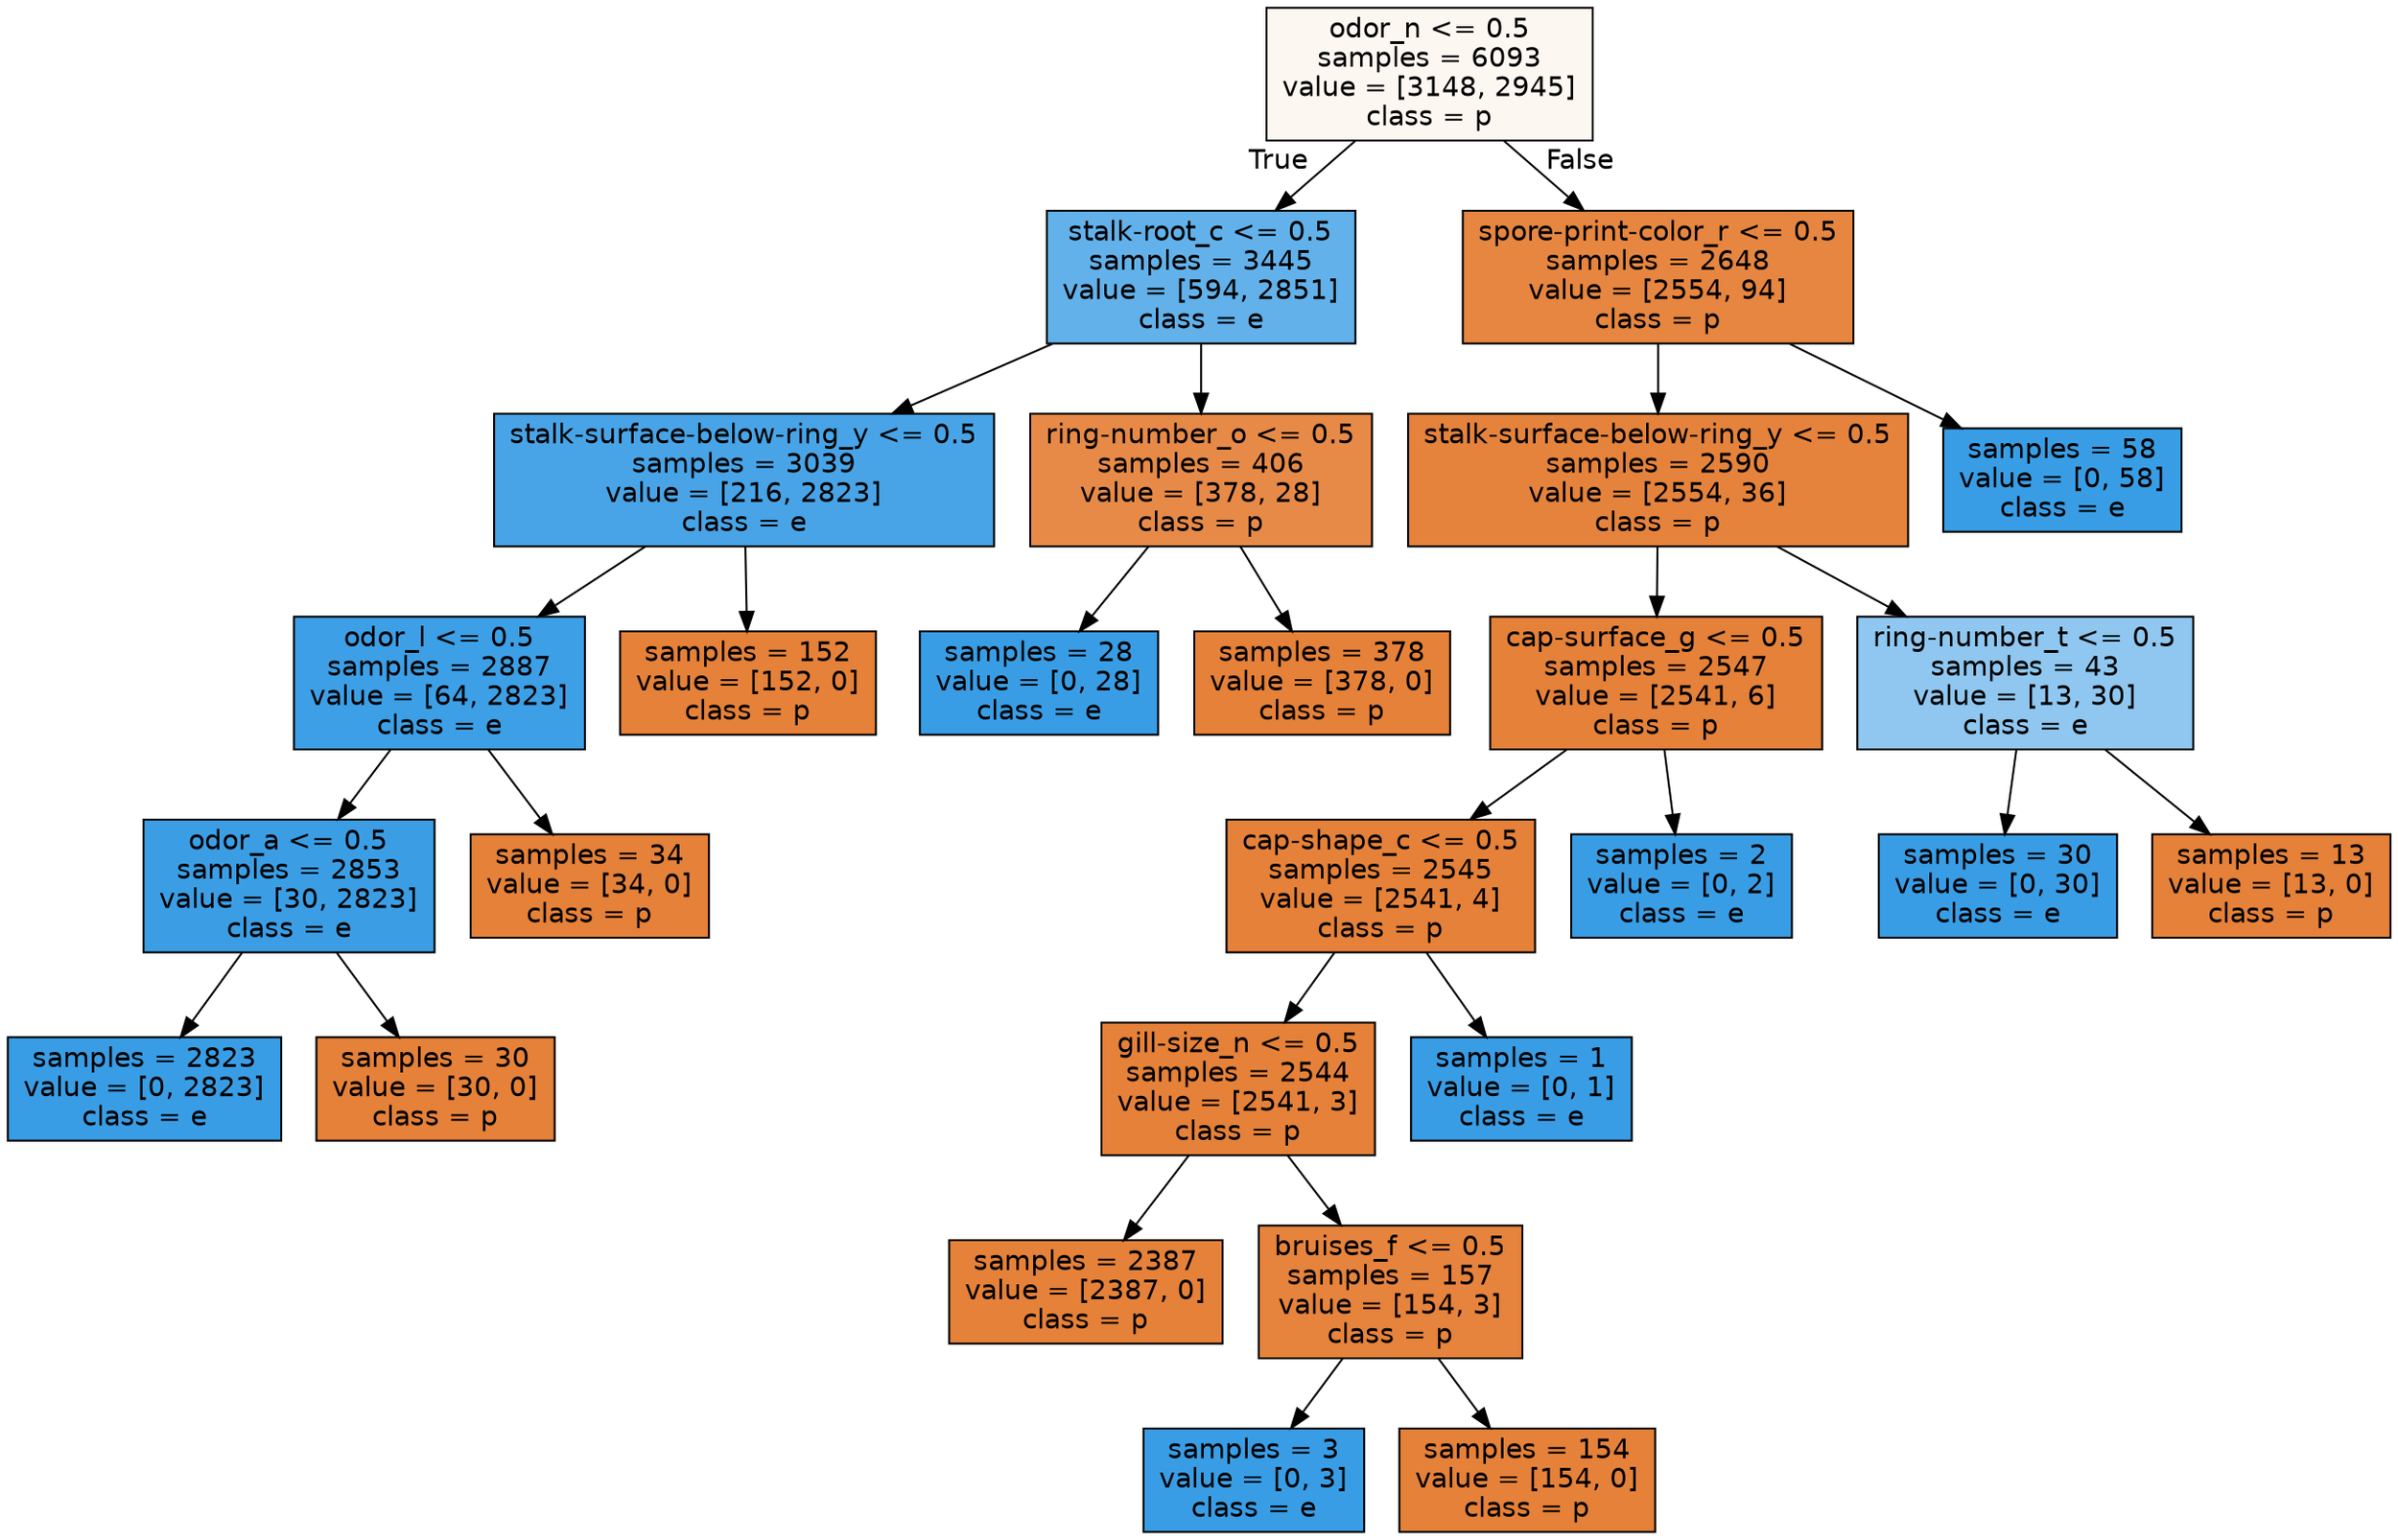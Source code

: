 digraph Tree {
node [shape=box, style="filled", color="black", fontname="helvetica"] ;
edge [fontname="helvetica"] ;
0 [label="odor_n <= 0.5\nsamples = 6093\nvalue = [3148, 2945]\nclass = p", fillcolor="#fdf7f2"] ;
1 [label="stalk-root_c <= 0.5\nsamples = 3445\nvalue = [594, 2851]\nclass = e", fillcolor="#62b1ea"] ;
0 -> 1 [labeldistance=2.5, labelangle=45, headlabel="True"] ;
2 [label="stalk-surface-below-ring_y <= 0.5\nsamples = 3039\nvalue = [216, 2823]\nclass = e", fillcolor="#48a4e7"] ;
1 -> 2 ;
3 [label="odor_l <= 0.5\nsamples = 2887\nvalue = [64, 2823]\nclass = e", fillcolor="#3d9fe6"] ;
2 -> 3 ;
4 [label="odor_a <= 0.5\nsamples = 2853\nvalue = [30, 2823]\nclass = e", fillcolor="#3b9ee5"] ;
3 -> 4 ;
5 [label="samples = 2823\nvalue = [0, 2823]\nclass = e", fillcolor="#399de5"] ;
4 -> 5 ;
6 [label="samples = 30\nvalue = [30, 0]\nclass = p", fillcolor="#e58139"] ;
4 -> 6 ;
7 [label="samples = 34\nvalue = [34, 0]\nclass = p", fillcolor="#e58139"] ;
3 -> 7 ;
8 [label="samples = 152\nvalue = [152, 0]\nclass = p", fillcolor="#e58139"] ;
2 -> 8 ;
9 [label="ring-number_o <= 0.5\nsamples = 406\nvalue = [378, 28]\nclass = p", fillcolor="#e78a48"] ;
1 -> 9 ;
10 [label="samples = 28\nvalue = [0, 28]\nclass = e", fillcolor="#399de5"] ;
9 -> 10 ;
11 [label="samples = 378\nvalue = [378, 0]\nclass = p", fillcolor="#e58139"] ;
9 -> 11 ;
12 [label="spore-print-color_r <= 0.5\nsamples = 2648\nvalue = [2554, 94]\nclass = p", fillcolor="#e68640"] ;
0 -> 12 [labeldistance=2.5, labelangle=-45, headlabel="False"] ;
13 [label="stalk-surface-below-ring_y <= 0.5\nsamples = 2590\nvalue = [2554, 36]\nclass = p", fillcolor="#e5833c"] ;
12 -> 13 ;
14 [label="cap-surface_g <= 0.5\nsamples = 2547\nvalue = [2541, 6]\nclass = p", fillcolor="#e58139"] ;
13 -> 14 ;
15 [label="cap-shape_c <= 0.5\nsamples = 2545\nvalue = [2541, 4]\nclass = p", fillcolor="#e58139"] ;
14 -> 15 ;
16 [label="gill-size_n <= 0.5\nsamples = 2544\nvalue = [2541, 3]\nclass = p", fillcolor="#e58139"] ;
15 -> 16 ;
17 [label="samples = 2387\nvalue = [2387, 0]\nclass = p", fillcolor="#e58139"] ;
16 -> 17 ;
18 [label="bruises_f <= 0.5\nsamples = 157\nvalue = [154, 3]\nclass = p", fillcolor="#e6833d"] ;
16 -> 18 ;
19 [label="samples = 3\nvalue = [0, 3]\nclass = e", fillcolor="#399de5"] ;
18 -> 19 ;
20 [label="samples = 154\nvalue = [154, 0]\nclass = p", fillcolor="#e58139"] ;
18 -> 20 ;
21 [label="samples = 1\nvalue = [0, 1]\nclass = e", fillcolor="#399de5"] ;
15 -> 21 ;
22 [label="samples = 2\nvalue = [0, 2]\nclass = e", fillcolor="#399de5"] ;
14 -> 22 ;
23 [label="ring-number_t <= 0.5\nsamples = 43\nvalue = [13, 30]\nclass = e", fillcolor="#8fc7f0"] ;
13 -> 23 ;
24 [label="samples = 30\nvalue = [0, 30]\nclass = e", fillcolor="#399de5"] ;
23 -> 24 ;
25 [label="samples = 13\nvalue = [13, 0]\nclass = p", fillcolor="#e58139"] ;
23 -> 25 ;
26 [label="samples = 58\nvalue = [0, 58]\nclass = e", fillcolor="#399de5"] ;
12 -> 26 ;
}